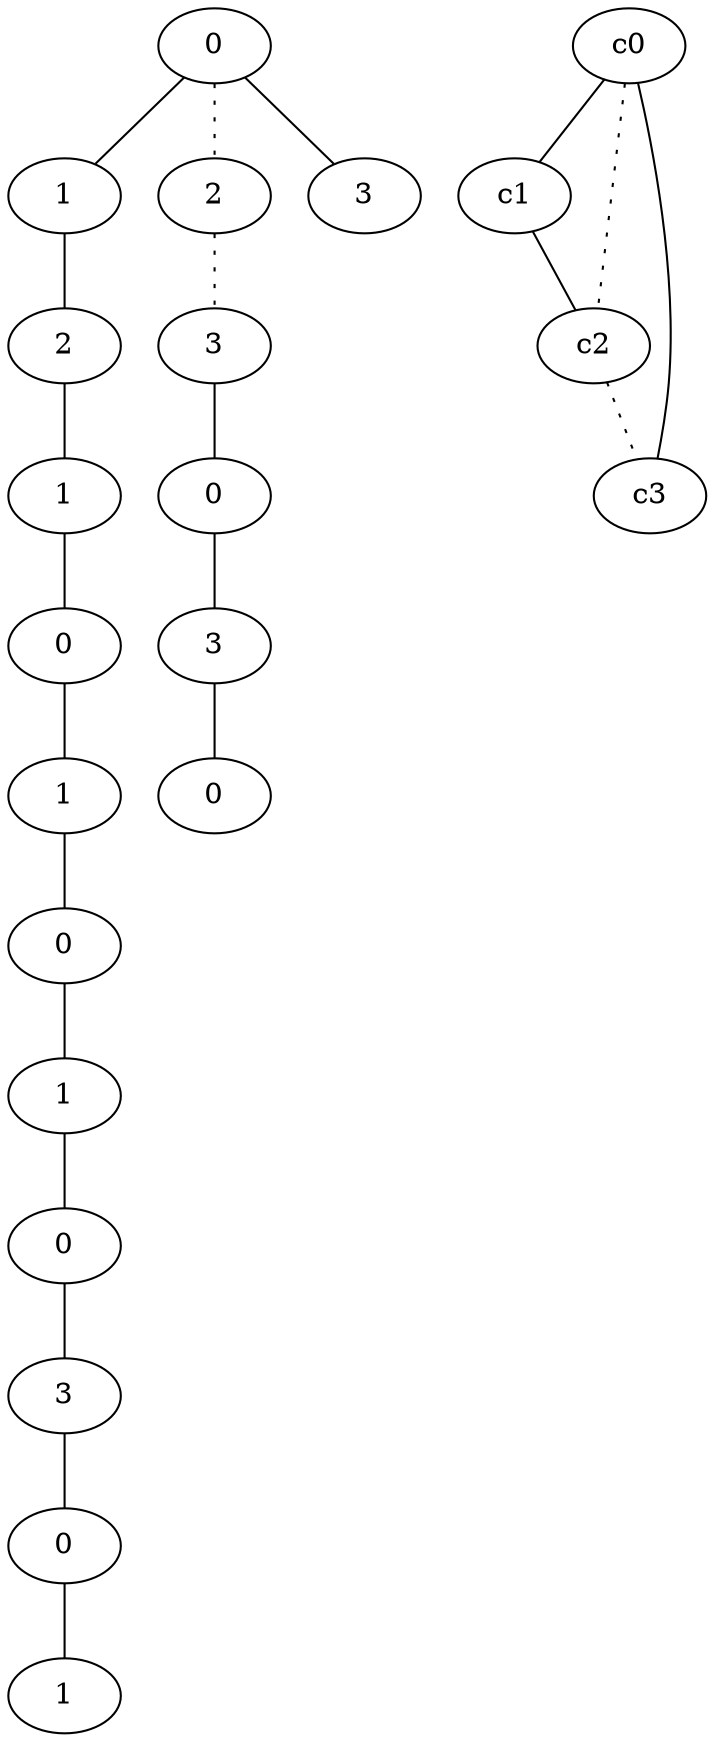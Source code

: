 graph {
a0[label=0];
a1[label=1];
a2[label=2];
a3[label=1];
a4[label=0];
a5[label=1];
a6[label=0];
a7[label=1];
a8[label=0];
a9[label=3];
a10[label=0];
a11[label=1];
a12[label=2];
a13[label=3];
a14[label=0];
a15[label=3];
a16[label=0];
a17[label=3];
a0 -- a1;
a0 -- a12 [style=dotted];
a0 -- a17;
a1 -- a2;
a2 -- a3;
a3 -- a4;
a4 -- a5;
a5 -- a6;
a6 -- a7;
a7 -- a8;
a8 -- a9;
a9 -- a10;
a10 -- a11;
a12 -- a13 [style=dotted];
a13 -- a14;
a14 -- a15;
a15 -- a16;
c0 -- c1;
c0 -- c2 [style=dotted];
c0 -- c3;
c1 -- c2;
c2 -- c3 [style=dotted];
}
